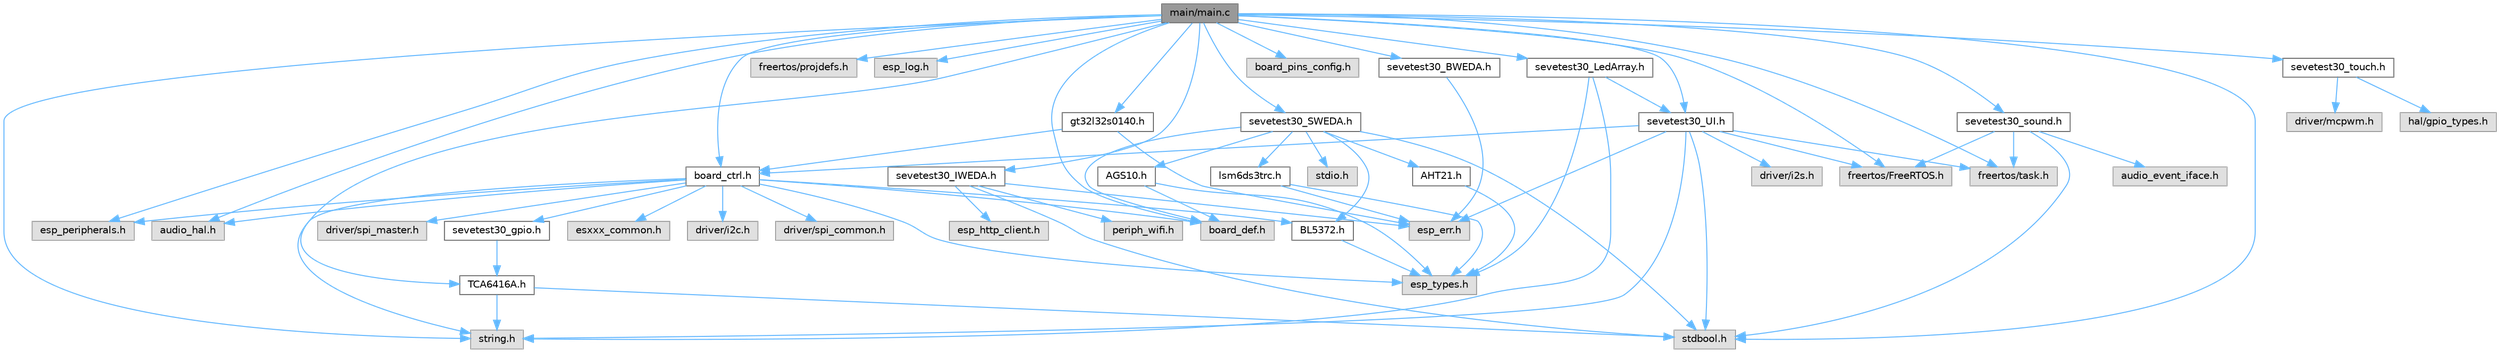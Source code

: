 digraph "main/main.c"
{
 // LATEX_PDF_SIZE
  bgcolor="transparent";
  edge [fontname=Helvetica,fontsize=10,labelfontname=Helvetica,labelfontsize=10];
  node [fontname=Helvetica,fontsize=10,shape=box,height=0.2,width=0.4];
  Node1 [id="Node000001",label="main/main.c",height=0.2,width=0.4,color="gray40", fillcolor="grey60", style="filled", fontcolor="black",tooltip=" "];
  Node1 -> Node2 [id="edge1_Node000001_Node000002",color="steelblue1",style="solid",tooltip=" "];
  Node2 [id="Node000002",label="string.h",height=0.2,width=0.4,color="grey60", fillcolor="#E0E0E0", style="filled",tooltip=" "];
  Node1 -> Node3 [id="edge2_Node000001_Node000003",color="steelblue1",style="solid",tooltip=" "];
  Node3 [id="Node000003",label="stdbool.h",height=0.2,width=0.4,color="grey60", fillcolor="#E0E0E0", style="filled",tooltip=" "];
  Node1 -> Node4 [id="edge3_Node000001_Node000004",color="steelblue1",style="solid",tooltip=" "];
  Node4 [id="Node000004",label="freertos/FreeRTOS.h",height=0.2,width=0.4,color="grey60", fillcolor="#E0E0E0", style="filled",tooltip=" "];
  Node1 -> Node5 [id="edge4_Node000001_Node000005",color="steelblue1",style="solid",tooltip=" "];
  Node5 [id="Node000005",label="freertos/task.h",height=0.2,width=0.4,color="grey60", fillcolor="#E0E0E0", style="filled",tooltip=" "];
  Node1 -> Node6 [id="edge5_Node000001_Node000006",color="steelblue1",style="solid",tooltip=" "];
  Node6 [id="Node000006",label="freertos/projdefs.h",height=0.2,width=0.4,color="grey60", fillcolor="#E0E0E0", style="filled",tooltip=" "];
  Node1 -> Node7 [id="edge6_Node000001_Node000007",color="steelblue1",style="solid",tooltip=" "];
  Node7 [id="Node000007",label="esp_log.h",height=0.2,width=0.4,color="grey60", fillcolor="#E0E0E0", style="filled",tooltip=" "];
  Node1 -> Node8 [id="edge7_Node000001_Node000008",color="steelblue1",style="solid",tooltip=" "];
  Node8 [id="Node000008",label="esp_peripherals.h",height=0.2,width=0.4,color="grey60", fillcolor="#E0E0E0", style="filled",tooltip=" "];
  Node1 -> Node9 [id="edge8_Node000001_Node000009",color="steelblue1",style="solid",tooltip=" "];
  Node9 [id="Node000009",label="board_def.h",height=0.2,width=0.4,color="grey60", fillcolor="#E0E0E0", style="filled",tooltip=" "];
  Node1 -> Node10 [id="edge9_Node000001_Node000010",color="steelblue1",style="solid",tooltip=" "];
  Node10 [id="Node000010",label="board_ctrl.h",height=0.2,width=0.4,color="grey40", fillcolor="white", style="filled",URL="$board__ctrl_8h.html",tooltip=" "];
  Node10 -> Node11 [id="edge10_Node000010_Node000011",color="steelblue1",style="solid",tooltip=" "];
  Node11 [id="Node000011",label="esp_types.h",height=0.2,width=0.4,color="grey60", fillcolor="#E0E0E0", style="filled",tooltip=" "];
  Node10 -> Node2 [id="edge11_Node000010_Node000002",color="steelblue1",style="solid",tooltip=" "];
  Node10 -> Node9 [id="edge12_Node000010_Node000009",color="steelblue1",style="solid",tooltip=" "];
  Node10 -> Node12 [id="edge13_Node000010_Node000012",color="steelblue1",style="solid",tooltip=" "];
  Node12 [id="Node000012",label="audio_hal.h",height=0.2,width=0.4,color="grey60", fillcolor="#E0E0E0", style="filled",tooltip=" "];
  Node10 -> Node13 [id="edge14_Node000010_Node000013",color="steelblue1",style="solid",tooltip=" "];
  Node13 [id="Node000013",label="esxxx_common.h",height=0.2,width=0.4,color="grey60", fillcolor="#E0E0E0", style="filled",tooltip=" "];
  Node10 -> Node14 [id="edge15_Node000010_Node000014",color="steelblue1",style="solid",tooltip=" "];
  Node14 [id="Node000014",label="sevetest30_gpio.h",height=0.2,width=0.4,color="grey40", fillcolor="white", style="filled",URL="$sevetest30__gpio_8h.html",tooltip=" "];
  Node14 -> Node15 [id="edge16_Node000014_Node000015",color="steelblue1",style="solid",tooltip=" "];
  Node15 [id="Node000015",label="TCA6416A.h",height=0.2,width=0.4,color="grey40", fillcolor="white", style="filled",URL="$_t_c_a6416_a_8h.html",tooltip=" "];
  Node15 -> Node2 [id="edge17_Node000015_Node000002",color="steelblue1",style="solid",tooltip=" "];
  Node15 -> Node3 [id="edge18_Node000015_Node000003",color="steelblue1",style="solid",tooltip=" "];
  Node10 -> Node16 [id="edge19_Node000010_Node000016",color="steelblue1",style="solid",tooltip=" "];
  Node16 [id="Node000016",label="driver/i2c.h",height=0.2,width=0.4,color="grey60", fillcolor="#E0E0E0", style="filled",tooltip=" "];
  Node10 -> Node17 [id="edge20_Node000010_Node000017",color="steelblue1",style="solid",tooltip=" "];
  Node17 [id="Node000017",label="driver/spi_common.h",height=0.2,width=0.4,color="grey60", fillcolor="#E0E0E0", style="filled",tooltip=" "];
  Node10 -> Node18 [id="edge21_Node000010_Node000018",color="steelblue1",style="solid",tooltip=" "];
  Node18 [id="Node000018",label="driver/spi_master.h",height=0.2,width=0.4,color="grey60", fillcolor="#E0E0E0", style="filled",tooltip=" "];
  Node10 -> Node8 [id="edge22_Node000010_Node000008",color="steelblue1",style="solid",tooltip=" "];
  Node10 -> Node19 [id="edge23_Node000010_Node000019",color="steelblue1",style="solid",tooltip=" "];
  Node19 [id="Node000019",label="BL5372.h",height=0.2,width=0.4,color="grey40", fillcolor="white", style="filled",URL="$_b_l5372_8h.html",tooltip=" "];
  Node19 -> Node11 [id="edge24_Node000019_Node000011",color="steelblue1",style="solid",tooltip=" "];
  Node1 -> Node20 [id="edge25_Node000001_Node000020",color="steelblue1",style="solid",tooltip=" "];
  Node20 [id="Node000020",label="board_pins_config.h",height=0.2,width=0.4,color="grey60", fillcolor="#E0E0E0", style="filled",tooltip=" "];
  Node1 -> Node21 [id="edge26_Node000001_Node000021",color="steelblue1",style="solid",tooltip=" "];
  Node21 [id="Node000021",label="gt32l32s0140.h",height=0.2,width=0.4,color="grey40", fillcolor="white", style="filled",URL="$gt32l32s0140_8h.html",tooltip=" "];
  Node21 -> Node22 [id="edge27_Node000021_Node000022",color="steelblue1",style="solid",tooltip=" "];
  Node22 [id="Node000022",label="esp_err.h",height=0.2,width=0.4,color="grey60", fillcolor="#E0E0E0", style="filled",tooltip=" "];
  Node21 -> Node10 [id="edge28_Node000021_Node000010",color="steelblue1",style="solid",tooltip=" "];
  Node1 -> Node12 [id="edge29_Node000001_Node000012",color="steelblue1",style="solid",tooltip=" "];
  Node1 -> Node23 [id="edge30_Node000001_Node000023",color="steelblue1",style="solid",tooltip=" "];
  Node23 [id="Node000023",label="sevetest30_IWEDA.h",height=0.2,width=0.4,color="grey40", fillcolor="white", style="filled",URL="$sevetest30___i_w_e_d_a_8h.html",tooltip=" "];
  Node23 -> Node24 [id="edge31_Node000023_Node000024",color="steelblue1",style="solid",tooltip=" "];
  Node24 [id="Node000024",label="periph_wifi.h",height=0.2,width=0.4,color="grey60", fillcolor="#E0E0E0", style="filled",tooltip=" "];
  Node23 -> Node25 [id="edge32_Node000023_Node000025",color="steelblue1",style="solid",tooltip=" "];
  Node25 [id="Node000025",label="esp_http_client.h",height=0.2,width=0.4,color="grey60", fillcolor="#E0E0E0", style="filled",tooltip=" "];
  Node23 -> Node22 [id="edge33_Node000023_Node000022",color="steelblue1",style="solid",tooltip=" "];
  Node23 -> Node3 [id="edge34_Node000023_Node000003",color="steelblue1",style="solid",tooltip=" "];
  Node1 -> Node26 [id="edge35_Node000001_Node000026",color="steelblue1",style="solid",tooltip=" "];
  Node26 [id="Node000026",label="sevetest30_SWEDA.h",height=0.2,width=0.4,color="grey40", fillcolor="white", style="filled",URL="$sevetest30___s_w_e_d_a_8h.html",tooltip=" "];
  Node26 -> Node27 [id="edge36_Node000026_Node000027",color="steelblue1",style="solid",tooltip=" "];
  Node27 [id="Node000027",label="stdio.h",height=0.2,width=0.4,color="grey60", fillcolor="#E0E0E0", style="filled",tooltip=" "];
  Node26 -> Node3 [id="edge37_Node000026_Node000003",color="steelblue1",style="solid",tooltip=" "];
  Node26 -> Node9 [id="edge38_Node000026_Node000009",color="steelblue1",style="solid",tooltip=" "];
  Node26 -> Node28 [id="edge39_Node000026_Node000028",color="steelblue1",style="solid",tooltip=" "];
  Node28 [id="Node000028",label="AHT21.h",height=0.2,width=0.4,color="grey40", fillcolor="white", style="filled",URL="$_a_h_t21_8h.html",tooltip=" "];
  Node28 -> Node11 [id="edge40_Node000028_Node000011",color="steelblue1",style="solid",tooltip=" "];
  Node26 -> Node29 [id="edge41_Node000026_Node000029",color="steelblue1",style="solid",tooltip=" "];
  Node29 [id="Node000029",label="AGS10.h",height=0.2,width=0.4,color="grey40", fillcolor="white", style="filled",URL="$_a_g_s10_8h.html",tooltip=" "];
  Node29 -> Node11 [id="edge42_Node000029_Node000011",color="steelblue1",style="solid",tooltip=" "];
  Node29 -> Node9 [id="edge43_Node000029_Node000009",color="steelblue1",style="solid",tooltip=" "];
  Node26 -> Node19 [id="edge44_Node000026_Node000019",color="steelblue1",style="solid",tooltip=" "];
  Node26 -> Node30 [id="edge45_Node000026_Node000030",color="steelblue1",style="solid",tooltip=" "];
  Node30 [id="Node000030",label="lsm6ds3trc.h",height=0.2,width=0.4,color="grey40", fillcolor="white", style="filled",URL="$lsm6ds3trc_8h.html",tooltip=" "];
  Node30 -> Node11 [id="edge46_Node000030_Node000011",color="steelblue1",style="solid",tooltip=" "];
  Node30 -> Node22 [id="edge47_Node000030_Node000022",color="steelblue1",style="solid",tooltip=" "];
  Node1 -> Node31 [id="edge48_Node000001_Node000031",color="steelblue1",style="solid",tooltip=" "];
  Node31 [id="Node000031",label="sevetest30_BWEDA.h",height=0.2,width=0.4,color="grey40", fillcolor="white", style="filled",URL="$sevetest30___b_w_e_d_a_8h.html",tooltip=" "];
  Node31 -> Node22 [id="edge49_Node000031_Node000022",color="steelblue1",style="solid",tooltip=" "];
  Node1 -> Node32 [id="edge50_Node000001_Node000032",color="steelblue1",style="solid",tooltip=" "];
  Node32 [id="Node000032",label="sevetest30_LedArray.h",height=0.2,width=0.4,color="grey40", fillcolor="white", style="filled",URL="$sevetest30___led_array_8h.html",tooltip=" "];
  Node32 -> Node2 [id="edge51_Node000032_Node000002",color="steelblue1",style="solid",tooltip=" "];
  Node32 -> Node33 [id="edge52_Node000032_Node000033",color="steelblue1",style="solid",tooltip=" "];
  Node33 [id="Node000033",label="sevetest30_UI.h",height=0.2,width=0.4,color="grey40", fillcolor="white", style="filled",URL="$sevetest30___u_i_8h.html",tooltip=" "];
  Node33 -> Node2 [id="edge53_Node000033_Node000002",color="steelblue1",style="solid",tooltip=" "];
  Node33 -> Node3 [id="edge54_Node000033_Node000003",color="steelblue1",style="solid",tooltip=" "];
  Node33 -> Node22 [id="edge55_Node000033_Node000022",color="steelblue1",style="solid",tooltip=" "];
  Node33 -> Node4 [id="edge56_Node000033_Node000004",color="steelblue1",style="solid",tooltip=" "];
  Node33 -> Node5 [id="edge57_Node000033_Node000005",color="steelblue1",style="solid",tooltip=" "];
  Node33 -> Node34 [id="edge58_Node000033_Node000034",color="steelblue1",style="solid",tooltip=" "];
  Node34 [id="Node000034",label="driver/i2s.h",height=0.2,width=0.4,color="grey60", fillcolor="#E0E0E0", style="filled",tooltip=" "];
  Node33 -> Node10 [id="edge59_Node000033_Node000010",color="steelblue1",style="solid",tooltip=" "];
  Node32 -> Node11 [id="edge60_Node000032_Node000011",color="steelblue1",style="solid",tooltip=" "];
  Node1 -> Node33 [id="edge61_Node000001_Node000033",color="steelblue1",style="solid",tooltip=" "];
  Node1 -> Node35 [id="edge62_Node000001_Node000035",color="steelblue1",style="solid",tooltip=" "];
  Node35 [id="Node000035",label="sevetest30_sound.h",height=0.2,width=0.4,color="grey40", fillcolor="white", style="filled",URL="$sevetest30__sound_8h.html",tooltip=" "];
  Node35 -> Node3 [id="edge63_Node000035_Node000003",color="steelblue1",style="solid",tooltip=" "];
  Node35 -> Node4 [id="edge64_Node000035_Node000004",color="steelblue1",style="solid",tooltip=" "];
  Node35 -> Node5 [id="edge65_Node000035_Node000005",color="steelblue1",style="solid",tooltip=" "];
  Node35 -> Node36 [id="edge66_Node000035_Node000036",color="steelblue1",style="solid",tooltip=" "];
  Node36 [id="Node000036",label="audio_event_iface.h",height=0.2,width=0.4,color="grey60", fillcolor="#E0E0E0", style="filled",tooltip=" "];
  Node1 -> Node37 [id="edge67_Node000001_Node000037",color="steelblue1",style="solid",tooltip=" "];
  Node37 [id="Node000037",label="sevetest30_touch.h",height=0.2,width=0.4,color="grey40", fillcolor="white", style="filled",URL="$sevetest30__touch_8h.html",tooltip=" "];
  Node37 -> Node38 [id="edge68_Node000037_Node000038",color="steelblue1",style="solid",tooltip=" "];
  Node38 [id="Node000038",label="hal/gpio_types.h",height=0.2,width=0.4,color="grey60", fillcolor="#E0E0E0", style="filled",tooltip=" "];
  Node37 -> Node39 [id="edge69_Node000037_Node000039",color="steelblue1",style="solid",tooltip=" "];
  Node39 [id="Node000039",label="driver/mcpwm.h",height=0.2,width=0.4,color="grey60", fillcolor="#E0E0E0", style="filled",tooltip=" "];
  Node1 -> Node15 [id="edge70_Node000001_Node000015",color="steelblue1",style="solid",tooltip=" "];
}

